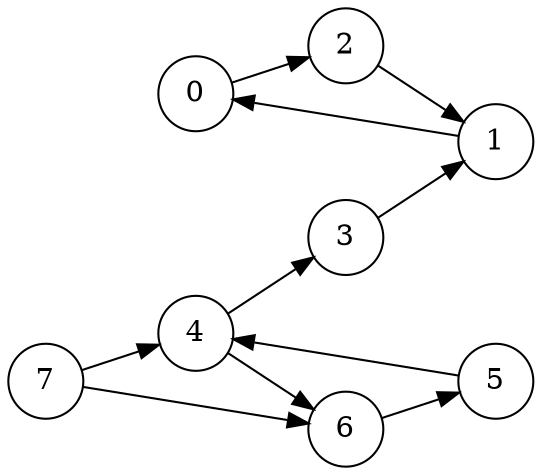 digraph {
node [shape = circle];
rankdir="LR";
0 -> 2
1 -> 0
2 -> 1
3 -> 1
4 -> 3
4 -> 6
5 -> 4
6 -> 5
7 -> 4
7 -> 6
}
